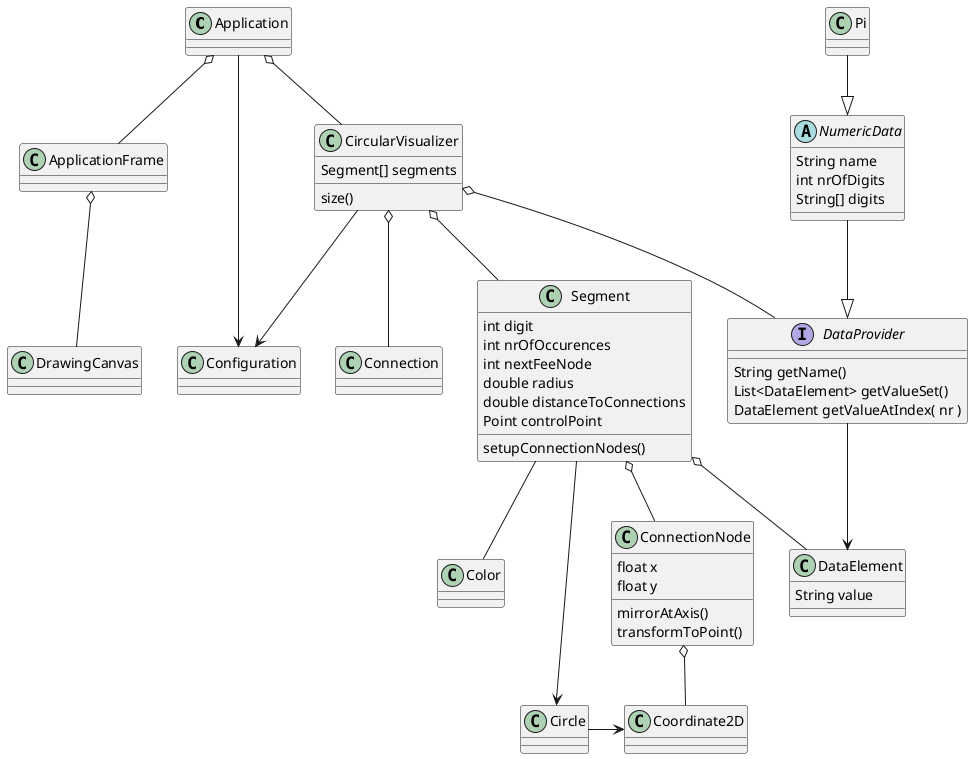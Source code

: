 @startuml

Application o-- ApplicationFrame
Application o-- CircularVisualizer
Application -> Configuration
CircularVisualizer --> Configuration
CircularVisualizer o-- Segment

ApplicationFrame o-- DrawingCanvas

class CircularVisualizer {
Segment[] segments
size()
}

CircularVisualizer o-- DataProvider
CircularVisualizer o-- Connection

interface DataProvider {
String getName()
List<DataElement> getValueSet()
DataElement getValueAtIndex( nr )
}

NumericData --|> DataProvider
class NumericData {
String name
int nrOfDigits
String[] digits
}

Pi --|> NumericData

abstract NumericData {
}

class  ConnectionNode {
float x
float y
mirrorAtAxis()
transformToPoint()
}

ConnectionNode o-- Coordinate2D

Circle -> Coordinate2D

class Segment {
int digit
int nrOfOccurences
int nextFeeNode
double radius
double distanceToConnections
Point controlPoint
setupConnectionNodes()
}

Segment -- Color

Segment --> Circle
Segment o-- ConnectionNode
Segment o-- DataElement

DataProvider --> DataElement

class DataElement {
String value
}


@enduml
